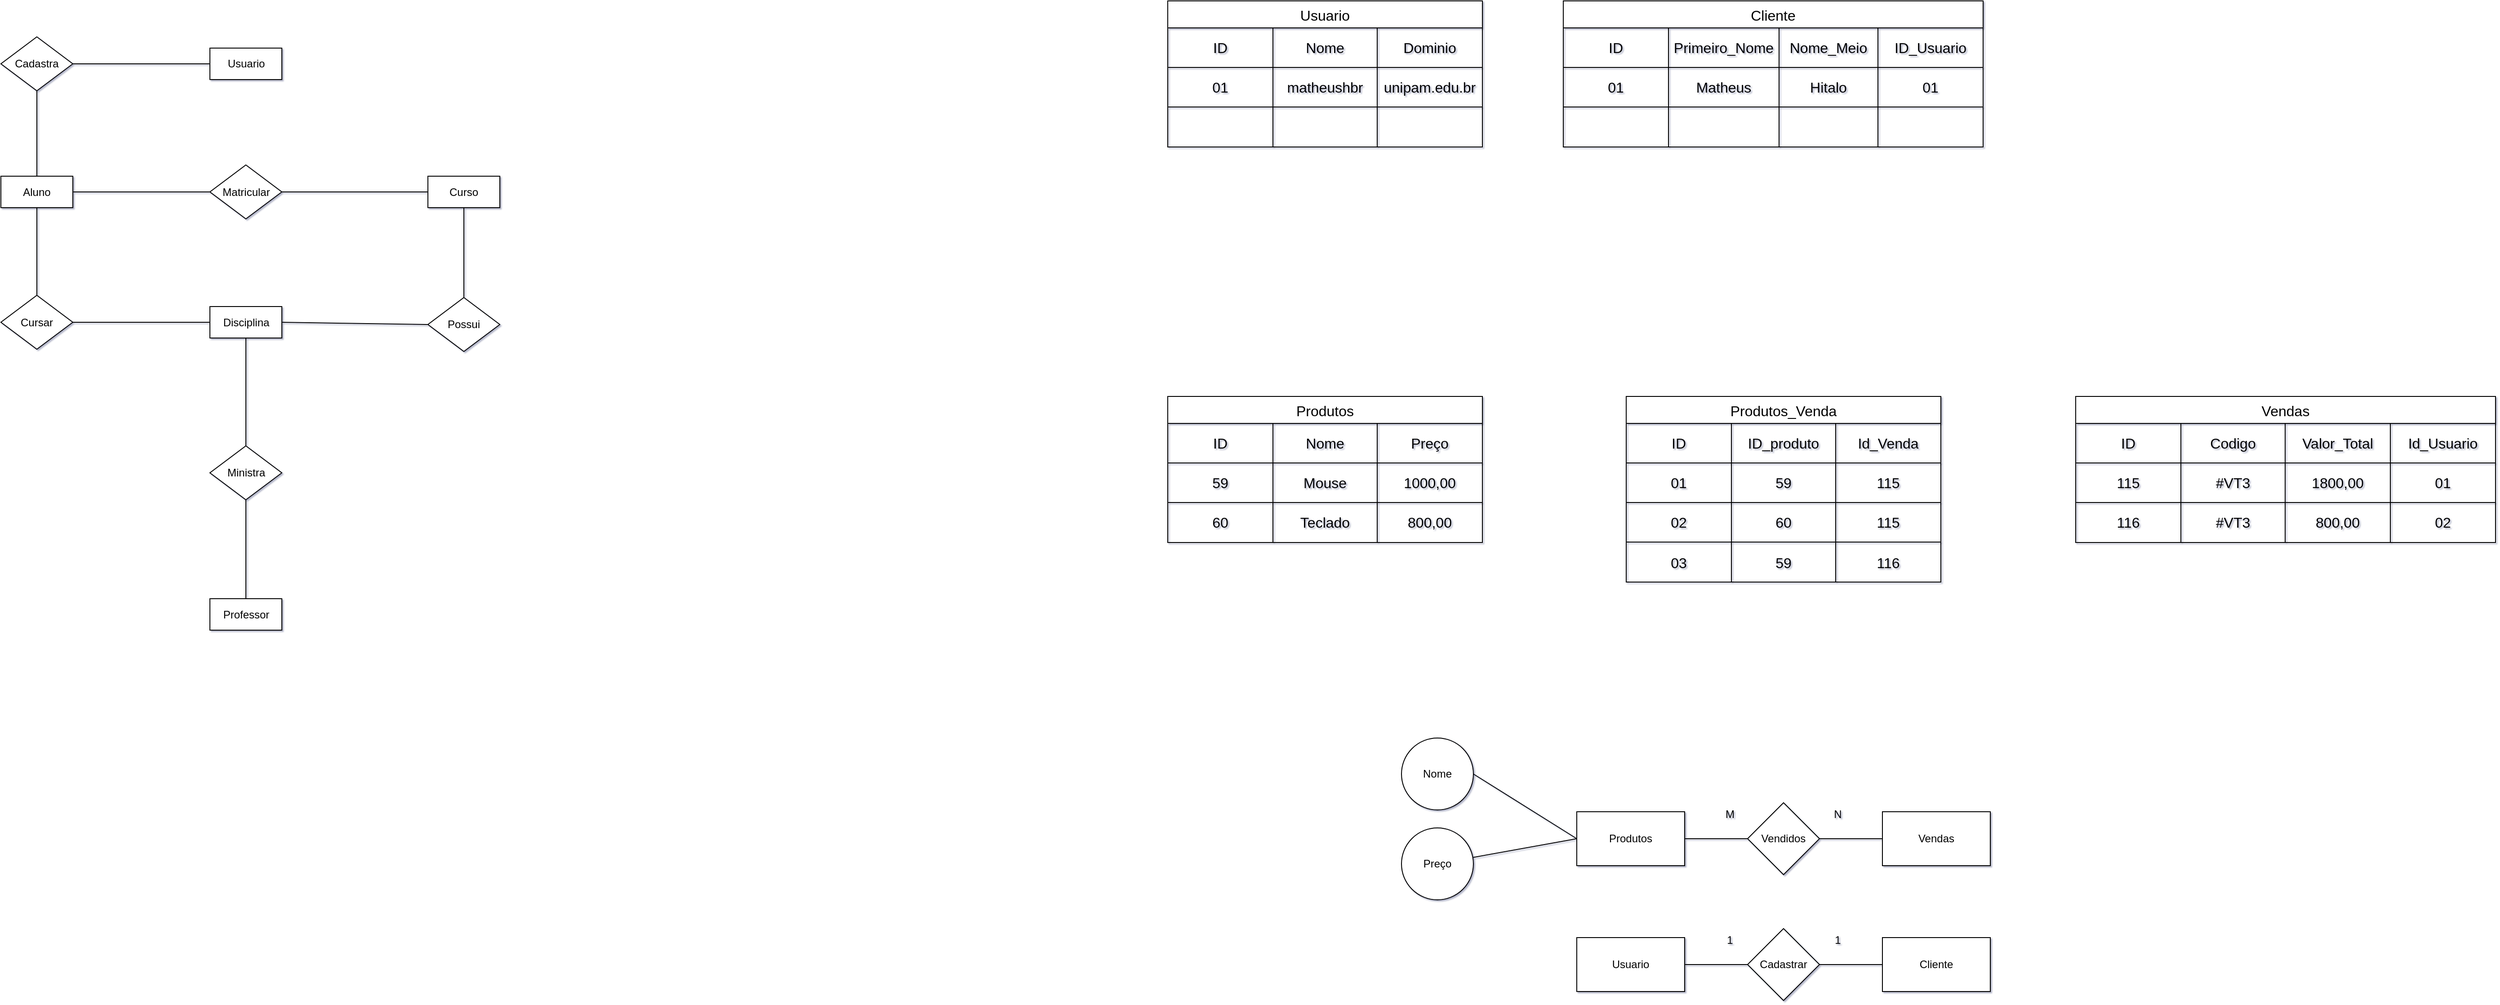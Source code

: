 <mxfile>
    <diagram id="MPY_lD23Bse4cmmgmdZv" name="Página-1">
        <mxGraphModel dx="932" dy="390" grid="1" gridSize="10" guides="1" tooltips="1" connect="1" arrows="1" fold="1" page="1" pageScale="1" pageWidth="2040" pageHeight="2040" math="0" shadow="1">
            <root>
                <mxCell id="0"/>
                <mxCell id="1" parent="0"/>
                <mxCell id="2" value="Matricular" style="rhombus;whiteSpace=wrap;html=1;" vertex="1" parent="1">
                    <mxGeometry x="974.5" y="662.5" width="80" height="60" as="geometry"/>
                </mxCell>
                <mxCell id="3" value="Aluno" style="whiteSpace=wrap;html=1;" vertex="1" parent="1">
                    <mxGeometry x="742" y="675" width="80" height="35" as="geometry"/>
                </mxCell>
                <mxCell id="4" value="Disciplina" style="whiteSpace=wrap;html=1;" vertex="1" parent="1">
                    <mxGeometry x="974.5" y="820" width="80" height="35" as="geometry"/>
                </mxCell>
                <mxCell id="5" value="Possui" style="rhombus;whiteSpace=wrap;html=1;" vertex="1" parent="1">
                    <mxGeometry x="1217" y="810" width="80" height="60" as="geometry"/>
                </mxCell>
                <mxCell id="6" value="Curso" style="whiteSpace=wrap;html=1;" vertex="1" parent="1">
                    <mxGeometry x="1217" y="675" width="80" height="35" as="geometry"/>
                </mxCell>
                <mxCell id="7" value="" style="endArrow=none;html=1;entryX=0.5;entryY=1;entryDx=0;entryDy=0;exitX=0.5;exitY=0;exitDx=0;exitDy=0;" edge="1" parent="1" source="5" target="6">
                    <mxGeometry width="50" height="50" relative="1" as="geometry">
                        <mxPoint x="992" y="795" as="sourcePoint"/>
                        <mxPoint x="1042" y="745" as="targetPoint"/>
                    </mxGeometry>
                </mxCell>
                <mxCell id="8" value="" style="endArrow=none;html=1;entryX=0;entryY=0.5;entryDx=0;entryDy=0;exitX=1;exitY=0.5;exitDx=0;exitDy=0;" edge="1" parent="1" source="4" target="5">
                    <mxGeometry width="50" height="50" relative="1" as="geometry">
                        <mxPoint x="992" y="795" as="sourcePoint"/>
                        <mxPoint x="1042" y="745" as="targetPoint"/>
                    </mxGeometry>
                </mxCell>
                <mxCell id="9" value="" style="endArrow=none;html=1;exitX=1;exitY=0.5;exitDx=0;exitDy=0;entryX=0;entryY=0.5;entryDx=0;entryDy=0;" edge="1" parent="1" source="16" target="4">
                    <mxGeometry width="50" height="50" relative="1" as="geometry">
                        <mxPoint x="992" y="795" as="sourcePoint"/>
                        <mxPoint x="1042" y="745" as="targetPoint"/>
                    </mxGeometry>
                </mxCell>
                <mxCell id="10" value="" style="endArrow=none;html=1;entryX=0.5;entryY=1;entryDx=0;entryDy=0;exitX=0.5;exitY=0;exitDx=0;exitDy=0;" edge="1" parent="1" source="16" target="3">
                    <mxGeometry width="50" height="50" relative="1" as="geometry">
                        <mxPoint x="992" y="795" as="sourcePoint"/>
                        <mxPoint x="1042" y="745" as="targetPoint"/>
                    </mxGeometry>
                </mxCell>
                <mxCell id="11" value="Cadastra" style="rhombus;whiteSpace=wrap;html=1;" vertex="1" parent="1">
                    <mxGeometry x="742" y="520" width="80" height="60" as="geometry"/>
                </mxCell>
                <mxCell id="12" value="Usuario" style="whiteSpace=wrap;html=1;" vertex="1" parent="1">
                    <mxGeometry x="974.5" y="532.5" width="80" height="35" as="geometry"/>
                </mxCell>
                <mxCell id="13" value="" style="endArrow=none;html=1;entryX=0.5;entryY=1;entryDx=0;entryDy=0;exitX=0.5;exitY=0;exitDx=0;exitDy=0;" edge="1" parent="1" source="3" target="11">
                    <mxGeometry width="50" height="50" relative="1" as="geometry">
                        <mxPoint x="992" y="695" as="sourcePoint"/>
                        <mxPoint x="1042" y="645" as="targetPoint"/>
                    </mxGeometry>
                </mxCell>
                <mxCell id="14" value="" style="endArrow=none;html=1;entryX=1;entryY=0.5;entryDx=0;entryDy=0;exitX=0;exitY=0.5;exitDx=0;exitDy=0;" edge="1" parent="1" source="12" target="11">
                    <mxGeometry width="50" height="50" relative="1" as="geometry">
                        <mxPoint x="992" y="695" as="sourcePoint"/>
                        <mxPoint x="1042" y="645" as="targetPoint"/>
                    </mxGeometry>
                </mxCell>
                <mxCell id="16" value="Cursar" style="rhombus;whiteSpace=wrap;html=1;" vertex="1" parent="1">
                    <mxGeometry x="742" y="807.5" width="80" height="60" as="geometry"/>
                </mxCell>
                <mxCell id="17" value="" style="endArrow=none;html=1;entryX=1;entryY=0.5;entryDx=0;entryDy=0;exitX=0;exitY=0.5;exitDx=0;exitDy=0;" edge="1" parent="1" source="2" target="3">
                    <mxGeometry width="50" height="50" relative="1" as="geometry">
                        <mxPoint x="962" y="665" as="sourcePoint"/>
                        <mxPoint x="1042" y="645" as="targetPoint"/>
                    </mxGeometry>
                </mxCell>
                <mxCell id="18" value="" style="endArrow=none;html=1;entryX=0;entryY=0.5;entryDx=0;entryDy=0;exitX=1;exitY=0.5;exitDx=0;exitDy=0;" edge="1" parent="1" source="2" target="6">
                    <mxGeometry width="50" height="50" relative="1" as="geometry">
                        <mxPoint x="1062" y="695" as="sourcePoint"/>
                        <mxPoint x="1042" y="645" as="targetPoint"/>
                    </mxGeometry>
                </mxCell>
                <mxCell id="19" value="Ministra" style="rhombus;whiteSpace=wrap;html=1;" vertex="1" parent="1">
                    <mxGeometry x="974.5" y="975" width="80" height="60" as="geometry"/>
                </mxCell>
                <mxCell id="20" value="" style="endArrow=none;html=1;entryX=0.5;entryY=1;entryDx=0;entryDy=0;exitX=0.5;exitY=0;exitDx=0;exitDy=0;" edge="1" parent="1" source="19" target="4">
                    <mxGeometry width="50" height="50" relative="1" as="geometry">
                        <mxPoint x="992" y="995" as="sourcePoint"/>
                        <mxPoint x="1042" y="945" as="targetPoint"/>
                    </mxGeometry>
                </mxCell>
                <mxCell id="21" value="Professor" style="whiteSpace=wrap;html=1;" vertex="1" parent="1">
                    <mxGeometry x="974.5" y="1145" width="80" height="35" as="geometry"/>
                </mxCell>
                <mxCell id="22" value="" style="endArrow=none;html=1;entryX=0.5;entryY=0;entryDx=0;entryDy=0;exitX=0.5;exitY=1;exitDx=0;exitDy=0;" edge="1" parent="1" source="19" target="21">
                    <mxGeometry width="50" height="50" relative="1" as="geometry">
                        <mxPoint x="992" y="995" as="sourcePoint"/>
                        <mxPoint x="1042" y="945" as="targetPoint"/>
                    </mxGeometry>
                </mxCell>
                <mxCell id="27" value="Usuario" style="shape=table;startSize=30;container=1;collapsible=0;childLayout=tableLayout;strokeColor=default;fontSize=16;" vertex="1" parent="1">
                    <mxGeometry x="2040" y="480" width="350" height="162.5" as="geometry"/>
                </mxCell>
                <mxCell id="28" value="" style="shape=tableRow;horizontal=0;startSize=0;swimlaneHead=0;swimlaneBody=0;strokeColor=inherit;top=0;left=0;bottom=0;right=0;collapsible=0;dropTarget=0;fillColor=none;points=[[0,0.5],[1,0.5]];portConstraint=eastwest;fontSize=16;" vertex="1" parent="27">
                    <mxGeometry y="30" width="350" height="44" as="geometry"/>
                </mxCell>
                <mxCell id="29" value="ID" style="shape=partialRectangle;html=1;whiteSpace=wrap;connectable=0;strokeColor=inherit;overflow=hidden;fillColor=none;top=0;left=0;bottom=0;right=0;pointerEvents=1;fontSize=16;" vertex="1" parent="28">
                    <mxGeometry width="117" height="44" as="geometry">
                        <mxRectangle width="117" height="44" as="alternateBounds"/>
                    </mxGeometry>
                </mxCell>
                <mxCell id="30" value="Nome" style="shape=partialRectangle;html=1;whiteSpace=wrap;connectable=0;strokeColor=inherit;overflow=hidden;fillColor=none;top=0;left=0;bottom=0;right=0;pointerEvents=1;fontSize=16;" vertex="1" parent="28">
                    <mxGeometry x="117" width="116" height="44" as="geometry">
                        <mxRectangle width="116" height="44" as="alternateBounds"/>
                    </mxGeometry>
                </mxCell>
                <mxCell id="31" value="Dominio" style="shape=partialRectangle;html=1;whiteSpace=wrap;connectable=0;strokeColor=inherit;overflow=hidden;fillColor=none;top=0;left=0;bottom=0;right=0;pointerEvents=1;fontSize=16;" vertex="1" parent="28">
                    <mxGeometry x="233" width="117" height="44" as="geometry">
                        <mxRectangle width="117" height="44" as="alternateBounds"/>
                    </mxGeometry>
                </mxCell>
                <mxCell id="32" value="" style="shape=tableRow;horizontal=0;startSize=0;swimlaneHead=0;swimlaneBody=0;strokeColor=inherit;top=0;left=0;bottom=0;right=0;collapsible=0;dropTarget=0;fillColor=none;points=[[0,0.5],[1,0.5]];portConstraint=eastwest;fontSize=16;" vertex="1" parent="27">
                    <mxGeometry y="74" width="350" height="44" as="geometry"/>
                </mxCell>
                <mxCell id="33" value="01" style="shape=partialRectangle;html=1;whiteSpace=wrap;connectable=0;strokeColor=inherit;overflow=hidden;fillColor=none;top=0;left=0;bottom=0;right=0;pointerEvents=1;fontSize=16;" vertex="1" parent="32">
                    <mxGeometry width="117" height="44" as="geometry">
                        <mxRectangle width="117" height="44" as="alternateBounds"/>
                    </mxGeometry>
                </mxCell>
                <mxCell id="34" value="matheushbr" style="shape=partialRectangle;html=1;whiteSpace=wrap;connectable=0;strokeColor=inherit;overflow=hidden;fillColor=none;top=0;left=0;bottom=0;right=0;pointerEvents=1;fontSize=16;" vertex="1" parent="32">
                    <mxGeometry x="117" width="116" height="44" as="geometry">
                        <mxRectangle width="116" height="44" as="alternateBounds"/>
                    </mxGeometry>
                </mxCell>
                <mxCell id="35" value="unipam.edu.br" style="shape=partialRectangle;html=1;whiteSpace=wrap;connectable=0;strokeColor=inherit;overflow=hidden;fillColor=none;top=0;left=0;bottom=0;right=0;pointerEvents=1;fontSize=16;" vertex="1" parent="32">
                    <mxGeometry x="233" width="117" height="44" as="geometry">
                        <mxRectangle width="117" height="44" as="alternateBounds"/>
                    </mxGeometry>
                </mxCell>
                <mxCell id="36" value="" style="shape=tableRow;horizontal=0;startSize=0;swimlaneHead=0;swimlaneBody=0;strokeColor=inherit;top=0;left=0;bottom=0;right=0;collapsible=0;dropTarget=0;fillColor=none;points=[[0,0.5],[1,0.5]];portConstraint=eastwest;fontSize=16;" vertex="1" parent="27">
                    <mxGeometry y="118" width="350" height="44" as="geometry"/>
                </mxCell>
                <mxCell id="37" value="" style="shape=partialRectangle;html=1;whiteSpace=wrap;connectable=0;strokeColor=inherit;overflow=hidden;fillColor=none;top=0;left=0;bottom=0;right=0;pointerEvents=1;fontSize=16;" vertex="1" parent="36">
                    <mxGeometry width="117" height="44" as="geometry">
                        <mxRectangle width="117" height="44" as="alternateBounds"/>
                    </mxGeometry>
                </mxCell>
                <mxCell id="38" value="" style="shape=partialRectangle;html=1;whiteSpace=wrap;connectable=0;strokeColor=inherit;overflow=hidden;fillColor=none;top=0;left=0;bottom=0;right=0;pointerEvents=1;fontSize=16;" vertex="1" parent="36">
                    <mxGeometry x="117" width="116" height="44" as="geometry">
                        <mxRectangle width="116" height="44" as="alternateBounds"/>
                    </mxGeometry>
                </mxCell>
                <mxCell id="39" value="" style="shape=partialRectangle;html=1;whiteSpace=wrap;connectable=0;strokeColor=inherit;overflow=hidden;fillColor=none;top=0;left=0;bottom=0;right=0;pointerEvents=1;fontSize=16;" vertex="1" parent="36">
                    <mxGeometry x="233" width="117" height="44" as="geometry">
                        <mxRectangle width="117" height="44" as="alternateBounds"/>
                    </mxGeometry>
                </mxCell>
                <mxCell id="40" value="Cliente" style="shape=table;startSize=30;container=1;collapsible=0;childLayout=tableLayout;strokeColor=default;fontSize=16;" vertex="1" parent="1">
                    <mxGeometry x="2480" y="480" width="467" height="162.5" as="geometry"/>
                </mxCell>
                <mxCell id="41" value="" style="shape=tableRow;horizontal=0;startSize=0;swimlaneHead=0;swimlaneBody=0;strokeColor=inherit;top=0;left=0;bottom=0;right=0;collapsible=0;dropTarget=0;fillColor=none;points=[[0,0.5],[1,0.5]];portConstraint=eastwest;fontSize=16;" vertex="1" parent="40">
                    <mxGeometry y="30" width="467" height="44" as="geometry"/>
                </mxCell>
                <mxCell id="42" value="ID" style="shape=partialRectangle;html=1;whiteSpace=wrap;connectable=0;strokeColor=inherit;overflow=hidden;fillColor=none;top=0;left=0;bottom=0;right=0;pointerEvents=1;fontSize=16;" vertex="1" parent="41">
                    <mxGeometry width="117" height="44" as="geometry">
                        <mxRectangle width="117" height="44" as="alternateBounds"/>
                    </mxGeometry>
                </mxCell>
                <mxCell id="43" value="Primeiro_Nome" style="shape=partialRectangle;html=1;whiteSpace=wrap;connectable=0;strokeColor=inherit;overflow=hidden;fillColor=none;top=0;left=0;bottom=0;right=0;pointerEvents=1;fontSize=16;" vertex="1" parent="41">
                    <mxGeometry x="117" width="123" height="44" as="geometry">
                        <mxRectangle width="123" height="44" as="alternateBounds"/>
                    </mxGeometry>
                </mxCell>
                <mxCell id="44" value="Nome_Meio" style="shape=partialRectangle;html=1;whiteSpace=wrap;connectable=0;strokeColor=inherit;overflow=hidden;fillColor=none;top=0;left=0;bottom=0;right=0;pointerEvents=1;fontSize=16;" vertex="1" parent="41">
                    <mxGeometry x="240" width="110" height="44" as="geometry">
                        <mxRectangle width="110" height="44" as="alternateBounds"/>
                    </mxGeometry>
                </mxCell>
                <mxCell id="53" value="ID_Usuario" style="shape=partialRectangle;html=1;whiteSpace=wrap;connectable=0;strokeColor=inherit;overflow=hidden;fillColor=none;top=0;left=0;bottom=0;right=0;pointerEvents=1;fontSize=16;" vertex="1" parent="41">
                    <mxGeometry x="350" width="117" height="44" as="geometry">
                        <mxRectangle width="117" height="44" as="alternateBounds"/>
                    </mxGeometry>
                </mxCell>
                <mxCell id="45" value="" style="shape=tableRow;horizontal=0;startSize=0;swimlaneHead=0;swimlaneBody=0;strokeColor=inherit;top=0;left=0;bottom=0;right=0;collapsible=0;dropTarget=0;fillColor=none;points=[[0,0.5],[1,0.5]];portConstraint=eastwest;fontSize=16;" vertex="1" parent="40">
                    <mxGeometry y="74" width="467" height="44" as="geometry"/>
                </mxCell>
                <mxCell id="46" value="01" style="shape=partialRectangle;html=1;whiteSpace=wrap;connectable=0;strokeColor=inherit;overflow=hidden;fillColor=none;top=0;left=0;bottom=0;right=0;pointerEvents=1;fontSize=16;" vertex="1" parent="45">
                    <mxGeometry width="117" height="44" as="geometry">
                        <mxRectangle width="117" height="44" as="alternateBounds"/>
                    </mxGeometry>
                </mxCell>
                <mxCell id="47" value="Matheus" style="shape=partialRectangle;html=1;whiteSpace=wrap;connectable=0;strokeColor=inherit;overflow=hidden;fillColor=none;top=0;left=0;bottom=0;right=0;pointerEvents=1;fontSize=16;" vertex="1" parent="45">
                    <mxGeometry x="117" width="123" height="44" as="geometry">
                        <mxRectangle width="123" height="44" as="alternateBounds"/>
                    </mxGeometry>
                </mxCell>
                <mxCell id="48" value="Hitalo" style="shape=partialRectangle;html=1;whiteSpace=wrap;connectable=0;strokeColor=inherit;overflow=hidden;fillColor=none;top=0;left=0;bottom=0;right=0;pointerEvents=1;fontSize=16;" vertex="1" parent="45">
                    <mxGeometry x="240" width="110" height="44" as="geometry">
                        <mxRectangle width="110" height="44" as="alternateBounds"/>
                    </mxGeometry>
                </mxCell>
                <mxCell id="54" value="01" style="shape=partialRectangle;html=1;whiteSpace=wrap;connectable=0;strokeColor=inherit;overflow=hidden;fillColor=none;top=0;left=0;bottom=0;right=0;pointerEvents=1;fontSize=16;" vertex="1" parent="45">
                    <mxGeometry x="350" width="117" height="44" as="geometry">
                        <mxRectangle width="117" height="44" as="alternateBounds"/>
                    </mxGeometry>
                </mxCell>
                <mxCell id="49" value="" style="shape=tableRow;horizontal=0;startSize=0;swimlaneHead=0;swimlaneBody=0;strokeColor=inherit;top=0;left=0;bottom=0;right=0;collapsible=0;dropTarget=0;fillColor=none;points=[[0,0.5],[1,0.5]];portConstraint=eastwest;fontSize=16;" vertex="1" parent="40">
                    <mxGeometry y="118" width="467" height="44" as="geometry"/>
                </mxCell>
                <mxCell id="50" value="" style="shape=partialRectangle;html=1;whiteSpace=wrap;connectable=0;strokeColor=inherit;overflow=hidden;fillColor=none;top=0;left=0;bottom=0;right=0;pointerEvents=1;fontSize=16;" vertex="1" parent="49">
                    <mxGeometry width="117" height="44" as="geometry">
                        <mxRectangle width="117" height="44" as="alternateBounds"/>
                    </mxGeometry>
                </mxCell>
                <mxCell id="51" value="" style="shape=partialRectangle;html=1;whiteSpace=wrap;connectable=0;strokeColor=inherit;overflow=hidden;fillColor=none;top=0;left=0;bottom=0;right=0;pointerEvents=1;fontSize=16;" vertex="1" parent="49">
                    <mxGeometry x="117" width="123" height="44" as="geometry">
                        <mxRectangle width="123" height="44" as="alternateBounds"/>
                    </mxGeometry>
                </mxCell>
                <mxCell id="52" value="" style="shape=partialRectangle;html=1;whiteSpace=wrap;connectable=0;strokeColor=inherit;overflow=hidden;fillColor=none;top=0;left=0;bottom=0;right=0;pointerEvents=1;fontSize=16;" vertex="1" parent="49">
                    <mxGeometry x="240" width="110" height="44" as="geometry">
                        <mxRectangle width="110" height="44" as="alternateBounds"/>
                    </mxGeometry>
                </mxCell>
                <mxCell id="55" style="shape=partialRectangle;html=1;whiteSpace=wrap;connectable=0;strokeColor=inherit;overflow=hidden;fillColor=none;top=0;left=0;bottom=0;right=0;pointerEvents=1;fontSize=16;" vertex="1" parent="49">
                    <mxGeometry x="350" width="117" height="44" as="geometry">
                        <mxRectangle width="117" height="44" as="alternateBounds"/>
                    </mxGeometry>
                </mxCell>
                <mxCell id="56" value="Produtos" style="shape=table;startSize=30;container=1;collapsible=0;childLayout=tableLayout;strokeColor=default;fontSize=16;" vertex="1" parent="1">
                    <mxGeometry x="2040" y="920" width="350" height="162.5" as="geometry"/>
                </mxCell>
                <mxCell id="57" value="" style="shape=tableRow;horizontal=0;startSize=0;swimlaneHead=0;swimlaneBody=0;strokeColor=inherit;top=0;left=0;bottom=0;right=0;collapsible=0;dropTarget=0;fillColor=none;points=[[0,0.5],[1,0.5]];portConstraint=eastwest;fontSize=16;" vertex="1" parent="56">
                    <mxGeometry y="30" width="350" height="44" as="geometry"/>
                </mxCell>
                <mxCell id="58" value="ID" style="shape=partialRectangle;html=1;whiteSpace=wrap;connectable=0;strokeColor=inherit;overflow=hidden;fillColor=none;top=0;left=0;bottom=0;right=0;pointerEvents=1;fontSize=16;" vertex="1" parent="57">
                    <mxGeometry width="117" height="44" as="geometry">
                        <mxRectangle width="117" height="44" as="alternateBounds"/>
                    </mxGeometry>
                </mxCell>
                <mxCell id="59" value="Nome" style="shape=partialRectangle;html=1;whiteSpace=wrap;connectable=0;strokeColor=inherit;overflow=hidden;fillColor=none;top=0;left=0;bottom=0;right=0;pointerEvents=1;fontSize=16;" vertex="1" parent="57">
                    <mxGeometry x="117" width="116" height="44" as="geometry">
                        <mxRectangle width="116" height="44" as="alternateBounds"/>
                    </mxGeometry>
                </mxCell>
                <mxCell id="60" value="Preço" style="shape=partialRectangle;html=1;whiteSpace=wrap;connectable=0;strokeColor=inherit;overflow=hidden;fillColor=none;top=0;left=0;bottom=0;right=0;pointerEvents=1;fontSize=16;" vertex="1" parent="57">
                    <mxGeometry x="233" width="117" height="44" as="geometry">
                        <mxRectangle width="117" height="44" as="alternateBounds"/>
                    </mxGeometry>
                </mxCell>
                <mxCell id="61" value="" style="shape=tableRow;horizontal=0;startSize=0;swimlaneHead=0;swimlaneBody=0;strokeColor=inherit;top=0;left=0;bottom=0;right=0;collapsible=0;dropTarget=0;fillColor=none;points=[[0,0.5],[1,0.5]];portConstraint=eastwest;fontSize=16;" vertex="1" parent="56">
                    <mxGeometry y="74" width="350" height="44" as="geometry"/>
                </mxCell>
                <mxCell id="62" value="59" style="shape=partialRectangle;html=1;whiteSpace=wrap;connectable=0;strokeColor=inherit;overflow=hidden;fillColor=none;top=0;left=0;bottom=0;right=0;pointerEvents=1;fontSize=16;" vertex="1" parent="61">
                    <mxGeometry width="117" height="44" as="geometry">
                        <mxRectangle width="117" height="44" as="alternateBounds"/>
                    </mxGeometry>
                </mxCell>
                <mxCell id="63" value="Mouse" style="shape=partialRectangle;html=1;whiteSpace=wrap;connectable=0;strokeColor=inherit;overflow=hidden;fillColor=none;top=0;left=0;bottom=0;right=0;pointerEvents=1;fontSize=16;" vertex="1" parent="61">
                    <mxGeometry x="117" width="116" height="44" as="geometry">
                        <mxRectangle width="116" height="44" as="alternateBounds"/>
                    </mxGeometry>
                </mxCell>
                <mxCell id="64" value="1000,00" style="shape=partialRectangle;html=1;whiteSpace=wrap;connectable=0;strokeColor=inherit;overflow=hidden;fillColor=none;top=0;left=0;bottom=0;right=0;pointerEvents=1;fontSize=16;" vertex="1" parent="61">
                    <mxGeometry x="233" width="117" height="44" as="geometry">
                        <mxRectangle width="117" height="44" as="alternateBounds"/>
                    </mxGeometry>
                </mxCell>
                <mxCell id="65" value="" style="shape=tableRow;horizontal=0;startSize=0;swimlaneHead=0;swimlaneBody=0;strokeColor=inherit;top=0;left=0;bottom=0;right=0;collapsible=0;dropTarget=0;fillColor=none;points=[[0,0.5],[1,0.5]];portConstraint=eastwest;fontSize=16;" vertex="1" parent="56">
                    <mxGeometry y="118" width="350" height="44" as="geometry"/>
                </mxCell>
                <mxCell id="66" value="60" style="shape=partialRectangle;html=1;whiteSpace=wrap;connectable=0;strokeColor=inherit;overflow=hidden;fillColor=none;top=0;left=0;bottom=0;right=0;pointerEvents=1;fontSize=16;" vertex="1" parent="65">
                    <mxGeometry width="117" height="44" as="geometry">
                        <mxRectangle width="117" height="44" as="alternateBounds"/>
                    </mxGeometry>
                </mxCell>
                <mxCell id="67" value="Teclado" style="shape=partialRectangle;html=1;whiteSpace=wrap;connectable=0;strokeColor=inherit;overflow=hidden;fillColor=none;top=0;left=0;bottom=0;right=0;pointerEvents=1;fontSize=16;" vertex="1" parent="65">
                    <mxGeometry x="117" width="116" height="44" as="geometry">
                        <mxRectangle width="116" height="44" as="alternateBounds"/>
                    </mxGeometry>
                </mxCell>
                <mxCell id="68" value="800,00" style="shape=partialRectangle;html=1;whiteSpace=wrap;connectable=0;strokeColor=inherit;overflow=hidden;fillColor=none;top=0;left=0;bottom=0;right=0;pointerEvents=1;fontSize=16;" vertex="1" parent="65">
                    <mxGeometry x="233" width="117" height="44" as="geometry">
                        <mxRectangle width="117" height="44" as="alternateBounds"/>
                    </mxGeometry>
                </mxCell>
                <mxCell id="69" value="Produtos_Venda" style="shape=table;startSize=30;container=1;collapsible=0;childLayout=tableLayout;strokeColor=default;fontSize=16;" vertex="1" parent="1">
                    <mxGeometry x="2550" y="920" width="350" height="206.5" as="geometry"/>
                </mxCell>
                <mxCell id="70" value="" style="shape=tableRow;horizontal=0;startSize=0;swimlaneHead=0;swimlaneBody=0;strokeColor=inherit;top=0;left=0;bottom=0;right=0;collapsible=0;dropTarget=0;fillColor=none;points=[[0,0.5],[1,0.5]];portConstraint=eastwest;fontSize=16;" vertex="1" parent="69">
                    <mxGeometry y="30" width="350" height="44" as="geometry"/>
                </mxCell>
                <mxCell id="71" value="ID" style="shape=partialRectangle;html=1;whiteSpace=wrap;connectable=0;strokeColor=inherit;overflow=hidden;fillColor=none;top=0;left=0;bottom=0;right=0;pointerEvents=1;fontSize=16;" vertex="1" parent="70">
                    <mxGeometry width="117" height="44" as="geometry">
                        <mxRectangle width="117" height="44" as="alternateBounds"/>
                    </mxGeometry>
                </mxCell>
                <mxCell id="72" value="ID_produto" style="shape=partialRectangle;html=1;whiteSpace=wrap;connectable=0;strokeColor=inherit;overflow=hidden;fillColor=none;top=0;left=0;bottom=0;right=0;pointerEvents=1;fontSize=16;" vertex="1" parent="70">
                    <mxGeometry x="117" width="116" height="44" as="geometry">
                        <mxRectangle width="116" height="44" as="alternateBounds"/>
                    </mxGeometry>
                </mxCell>
                <mxCell id="73" value="Id_Venda" style="shape=partialRectangle;html=1;whiteSpace=wrap;connectable=0;strokeColor=inherit;overflow=hidden;fillColor=none;top=0;left=0;bottom=0;right=0;pointerEvents=1;fontSize=16;" vertex="1" parent="70">
                    <mxGeometry x="233" width="117" height="44" as="geometry">
                        <mxRectangle width="117" height="44" as="alternateBounds"/>
                    </mxGeometry>
                </mxCell>
                <mxCell id="75" value="" style="shape=tableRow;horizontal=0;startSize=0;swimlaneHead=0;swimlaneBody=0;strokeColor=inherit;top=0;left=0;bottom=0;right=0;collapsible=0;dropTarget=0;fillColor=none;points=[[0,0.5],[1,0.5]];portConstraint=eastwest;fontSize=16;" vertex="1" parent="69">
                    <mxGeometry y="74" width="350" height="44" as="geometry"/>
                </mxCell>
                <mxCell id="76" value="01" style="shape=partialRectangle;html=1;whiteSpace=wrap;connectable=0;strokeColor=inherit;overflow=hidden;fillColor=none;top=0;left=0;bottom=0;right=0;pointerEvents=1;fontSize=16;" vertex="1" parent="75">
                    <mxGeometry width="117" height="44" as="geometry">
                        <mxRectangle width="117" height="44" as="alternateBounds"/>
                    </mxGeometry>
                </mxCell>
                <mxCell id="77" value="59" style="shape=partialRectangle;html=1;whiteSpace=wrap;connectable=0;strokeColor=inherit;overflow=hidden;fillColor=none;top=0;left=0;bottom=0;right=0;pointerEvents=1;fontSize=16;" vertex="1" parent="75">
                    <mxGeometry x="117" width="116" height="44" as="geometry">
                        <mxRectangle width="116" height="44" as="alternateBounds"/>
                    </mxGeometry>
                </mxCell>
                <mxCell id="78" value="115" style="shape=partialRectangle;html=1;whiteSpace=wrap;connectable=0;strokeColor=inherit;overflow=hidden;fillColor=none;top=0;left=0;bottom=0;right=0;pointerEvents=1;fontSize=16;" vertex="1" parent="75">
                    <mxGeometry x="233" width="117" height="44" as="geometry">
                        <mxRectangle width="117" height="44" as="alternateBounds"/>
                    </mxGeometry>
                </mxCell>
                <mxCell id="80" value="" style="shape=tableRow;horizontal=0;startSize=0;swimlaneHead=0;swimlaneBody=0;strokeColor=inherit;top=0;left=0;bottom=0;right=0;collapsible=0;dropTarget=0;fillColor=none;points=[[0,0.5],[1,0.5]];portConstraint=eastwest;fontSize=16;" vertex="1" parent="69">
                    <mxGeometry y="118" width="350" height="44" as="geometry"/>
                </mxCell>
                <mxCell id="81" value="02" style="shape=partialRectangle;html=1;whiteSpace=wrap;connectable=0;strokeColor=inherit;overflow=hidden;fillColor=none;top=0;left=0;bottom=0;right=0;pointerEvents=1;fontSize=16;" vertex="1" parent="80">
                    <mxGeometry width="117" height="44" as="geometry">
                        <mxRectangle width="117" height="44" as="alternateBounds"/>
                    </mxGeometry>
                </mxCell>
                <mxCell id="82" value="60" style="shape=partialRectangle;html=1;whiteSpace=wrap;connectable=0;strokeColor=inherit;overflow=hidden;fillColor=none;top=0;left=0;bottom=0;right=0;pointerEvents=1;fontSize=16;" vertex="1" parent="80">
                    <mxGeometry x="117" width="116" height="44" as="geometry">
                        <mxRectangle width="116" height="44" as="alternateBounds"/>
                    </mxGeometry>
                </mxCell>
                <mxCell id="83" value="115" style="shape=partialRectangle;html=1;whiteSpace=wrap;connectable=0;strokeColor=inherit;overflow=hidden;fillColor=none;top=0;left=0;bottom=0;right=0;pointerEvents=1;fontSize=16;" vertex="1" parent="80">
                    <mxGeometry x="233" width="117" height="44" as="geometry">
                        <mxRectangle width="117" height="44" as="alternateBounds"/>
                    </mxGeometry>
                </mxCell>
                <mxCell id="111" style="shape=tableRow;horizontal=0;startSize=0;swimlaneHead=0;swimlaneBody=0;strokeColor=inherit;top=0;left=0;bottom=0;right=0;collapsible=0;dropTarget=0;fillColor=none;points=[[0,0.5],[1,0.5]];portConstraint=eastwest;fontSize=16;" vertex="1" parent="69">
                    <mxGeometry y="162" width="350" height="45" as="geometry"/>
                </mxCell>
                <mxCell id="112" value="03" style="shape=partialRectangle;html=1;whiteSpace=wrap;connectable=0;strokeColor=inherit;overflow=hidden;fillColor=none;top=0;left=0;bottom=0;right=0;pointerEvents=1;fontSize=16;" vertex="1" parent="111">
                    <mxGeometry width="117" height="45" as="geometry">
                        <mxRectangle width="117" height="45" as="alternateBounds"/>
                    </mxGeometry>
                </mxCell>
                <mxCell id="113" value="59" style="shape=partialRectangle;html=1;whiteSpace=wrap;connectable=0;strokeColor=inherit;overflow=hidden;fillColor=none;top=0;left=0;bottom=0;right=0;pointerEvents=1;fontSize=16;" vertex="1" parent="111">
                    <mxGeometry x="117" width="116" height="45" as="geometry">
                        <mxRectangle width="116" height="45" as="alternateBounds"/>
                    </mxGeometry>
                </mxCell>
                <mxCell id="114" value="116" style="shape=partialRectangle;html=1;whiteSpace=wrap;connectable=0;strokeColor=inherit;overflow=hidden;fillColor=none;top=0;left=0;bottom=0;right=0;pointerEvents=1;fontSize=16;" vertex="1" parent="111">
                    <mxGeometry x="233" width="117" height="45" as="geometry">
                        <mxRectangle width="117" height="45" as="alternateBounds"/>
                    </mxGeometry>
                </mxCell>
                <mxCell id="85" value="Vendas" style="shape=table;startSize=30;container=1;collapsible=0;childLayout=tableLayout;strokeColor=default;fontSize=16;" vertex="1" parent="1">
                    <mxGeometry x="3050" y="920" width="467" height="162.5" as="geometry"/>
                </mxCell>
                <mxCell id="86" value="" style="shape=tableRow;horizontal=0;startSize=0;swimlaneHead=0;swimlaneBody=0;strokeColor=inherit;top=0;left=0;bottom=0;right=0;collapsible=0;dropTarget=0;fillColor=none;points=[[0,0.5],[1,0.5]];portConstraint=eastwest;fontSize=16;" vertex="1" parent="85">
                    <mxGeometry y="30" width="467" height="44" as="geometry"/>
                </mxCell>
                <mxCell id="87" value="ID" style="shape=partialRectangle;html=1;whiteSpace=wrap;connectable=0;strokeColor=inherit;overflow=hidden;fillColor=none;top=0;left=0;bottom=0;right=0;pointerEvents=1;fontSize=16;" vertex="1" parent="86">
                    <mxGeometry width="117" height="44" as="geometry">
                        <mxRectangle width="117" height="44" as="alternateBounds"/>
                    </mxGeometry>
                </mxCell>
                <mxCell id="88" value="Codigo" style="shape=partialRectangle;html=1;whiteSpace=wrap;connectable=0;strokeColor=inherit;overflow=hidden;fillColor=none;top=0;left=0;bottom=0;right=0;pointerEvents=1;fontSize=16;" vertex="1" parent="86">
                    <mxGeometry x="117" width="116" height="44" as="geometry">
                        <mxRectangle width="116" height="44" as="alternateBounds"/>
                    </mxGeometry>
                </mxCell>
                <mxCell id="89" value="Valor_Total" style="shape=partialRectangle;html=1;whiteSpace=wrap;connectable=0;strokeColor=inherit;overflow=hidden;fillColor=none;top=0;left=0;bottom=0;right=0;pointerEvents=1;fontSize=16;" vertex="1" parent="86">
                    <mxGeometry x="233" width="117" height="44" as="geometry">
                        <mxRectangle width="117" height="44" as="alternateBounds"/>
                    </mxGeometry>
                </mxCell>
                <mxCell id="101" value="Id_Usuario" style="shape=partialRectangle;html=1;whiteSpace=wrap;connectable=0;strokeColor=inherit;overflow=hidden;fillColor=none;top=0;left=0;bottom=0;right=0;pointerEvents=1;fontSize=16;" vertex="1" parent="86">
                    <mxGeometry x="350" width="117" height="44" as="geometry">
                        <mxRectangle width="117" height="44" as="alternateBounds"/>
                    </mxGeometry>
                </mxCell>
                <mxCell id="91" value="" style="shape=tableRow;horizontal=0;startSize=0;swimlaneHead=0;swimlaneBody=0;strokeColor=inherit;top=0;left=0;bottom=0;right=0;collapsible=0;dropTarget=0;fillColor=none;points=[[0,0.5],[1,0.5]];portConstraint=eastwest;fontSize=16;" vertex="1" parent="85">
                    <mxGeometry y="74" width="467" height="44" as="geometry"/>
                </mxCell>
                <mxCell id="92" value="115" style="shape=partialRectangle;html=1;whiteSpace=wrap;connectable=0;strokeColor=inherit;overflow=hidden;fillColor=none;top=0;left=0;bottom=0;right=0;pointerEvents=1;fontSize=16;" vertex="1" parent="91">
                    <mxGeometry width="117" height="44" as="geometry">
                        <mxRectangle width="117" height="44" as="alternateBounds"/>
                    </mxGeometry>
                </mxCell>
                <mxCell id="93" value="#VT3" style="shape=partialRectangle;html=1;whiteSpace=wrap;connectable=0;strokeColor=inherit;overflow=hidden;fillColor=none;top=0;left=0;bottom=0;right=0;pointerEvents=1;fontSize=16;" vertex="1" parent="91">
                    <mxGeometry x="117" width="116" height="44" as="geometry">
                        <mxRectangle width="116" height="44" as="alternateBounds"/>
                    </mxGeometry>
                </mxCell>
                <mxCell id="94" value="1800,00" style="shape=partialRectangle;html=1;whiteSpace=wrap;connectable=0;strokeColor=inherit;overflow=hidden;fillColor=none;top=0;left=0;bottom=0;right=0;pointerEvents=1;fontSize=16;" vertex="1" parent="91">
                    <mxGeometry x="233" width="117" height="44" as="geometry">
                        <mxRectangle width="117" height="44" as="alternateBounds"/>
                    </mxGeometry>
                </mxCell>
                <mxCell id="102" value="01" style="shape=partialRectangle;html=1;whiteSpace=wrap;connectable=0;strokeColor=inherit;overflow=hidden;fillColor=none;top=0;left=0;bottom=0;right=0;pointerEvents=1;fontSize=16;" vertex="1" parent="91">
                    <mxGeometry x="350" width="117" height="44" as="geometry">
                        <mxRectangle width="117" height="44" as="alternateBounds"/>
                    </mxGeometry>
                </mxCell>
                <mxCell id="96" value="" style="shape=tableRow;horizontal=0;startSize=0;swimlaneHead=0;swimlaneBody=0;strokeColor=inherit;top=0;left=0;bottom=0;right=0;collapsible=0;dropTarget=0;fillColor=none;points=[[0,0.5],[1,0.5]];portConstraint=eastwest;fontSize=16;" vertex="1" parent="85">
                    <mxGeometry y="118" width="467" height="44" as="geometry"/>
                </mxCell>
                <mxCell id="97" value="116" style="shape=partialRectangle;html=1;whiteSpace=wrap;connectable=0;strokeColor=inherit;overflow=hidden;fillColor=none;top=0;left=0;bottom=0;right=0;pointerEvents=1;fontSize=16;" vertex="1" parent="96">
                    <mxGeometry width="117" height="44" as="geometry">
                        <mxRectangle width="117" height="44" as="alternateBounds"/>
                    </mxGeometry>
                </mxCell>
                <mxCell id="98" value="#VT3" style="shape=partialRectangle;html=1;whiteSpace=wrap;connectable=0;strokeColor=inherit;overflow=hidden;fillColor=none;top=0;left=0;bottom=0;right=0;pointerEvents=1;fontSize=16;" vertex="1" parent="96">
                    <mxGeometry x="117" width="116" height="44" as="geometry">
                        <mxRectangle width="116" height="44" as="alternateBounds"/>
                    </mxGeometry>
                </mxCell>
                <mxCell id="99" value="800,00" style="shape=partialRectangle;html=1;whiteSpace=wrap;connectable=0;strokeColor=inherit;overflow=hidden;fillColor=none;top=0;left=0;bottom=0;right=0;pointerEvents=1;fontSize=16;" vertex="1" parent="96">
                    <mxGeometry x="233" width="117" height="44" as="geometry">
                        <mxRectangle width="117" height="44" as="alternateBounds"/>
                    </mxGeometry>
                </mxCell>
                <mxCell id="103" value="02" style="shape=partialRectangle;html=1;whiteSpace=wrap;connectable=0;strokeColor=inherit;overflow=hidden;fillColor=none;top=0;left=0;bottom=0;right=0;pointerEvents=1;fontSize=16;" vertex="1" parent="96">
                    <mxGeometry x="350" width="117" height="44" as="geometry">
                        <mxRectangle width="117" height="44" as="alternateBounds"/>
                    </mxGeometry>
                </mxCell>
                <mxCell id="104" value="Vendidos" style="rhombus;whiteSpace=wrap;html=1;" vertex="1" parent="1">
                    <mxGeometry x="2685" y="1372" width="80" height="80" as="geometry"/>
                </mxCell>
                <mxCell id="105" value="Vendas" style="whiteSpace=wrap;html=1;" vertex="1" parent="1">
                    <mxGeometry x="2835" y="1382" width="120" height="60" as="geometry"/>
                </mxCell>
                <mxCell id="106" value="Produtos" style="whiteSpace=wrap;html=1;" vertex="1" parent="1">
                    <mxGeometry x="2495" y="1382" width="120" height="60" as="geometry"/>
                </mxCell>
                <mxCell id="107" value="" style="endArrow=none;html=1;entryX=0;entryY=0.5;entryDx=0;entryDy=0;exitX=1;exitY=0.5;exitDx=0;exitDy=0;" edge="1" parent="1" source="104" target="105">
                    <mxGeometry width="50" height="50" relative="1" as="geometry">
                        <mxPoint x="2705" y="1472" as="sourcePoint"/>
                        <mxPoint x="2755" y="1422" as="targetPoint"/>
                    </mxGeometry>
                </mxCell>
                <mxCell id="108" value="" style="endArrow=none;html=1;entryX=1;entryY=0.5;entryDx=0;entryDy=0;exitX=0;exitY=0.5;exitDx=0;exitDy=0;" edge="1" parent="1" source="104" target="106">
                    <mxGeometry width="50" height="50" relative="1" as="geometry">
                        <mxPoint x="2705" y="1472" as="sourcePoint"/>
                        <mxPoint x="2755" y="1422" as="targetPoint"/>
                    </mxGeometry>
                </mxCell>
                <mxCell id="109" value="M" style="text;html=1;align=center;verticalAlign=middle;resizable=0;points=[];autosize=1;strokeColor=none;fillColor=none;" vertex="1" parent="1">
                    <mxGeometry x="2650" y="1370" width="30" height="30" as="geometry"/>
                </mxCell>
                <mxCell id="110" value="N" style="text;html=1;align=center;verticalAlign=middle;resizable=0;points=[];autosize=1;strokeColor=none;fillColor=none;" vertex="1" parent="1">
                    <mxGeometry x="2770" y="1370" width="30" height="30" as="geometry"/>
                </mxCell>
                <mxCell id="115" value="Cadastrar" style="rhombus;whiteSpace=wrap;html=1;" vertex="1" parent="1">
                    <mxGeometry x="2685" y="1512" width="80" height="80" as="geometry"/>
                </mxCell>
                <mxCell id="116" value="Cliente" style="whiteSpace=wrap;html=1;" vertex="1" parent="1">
                    <mxGeometry x="2835" y="1522" width="120" height="60" as="geometry"/>
                </mxCell>
                <mxCell id="117" value="Usuario" style="whiteSpace=wrap;html=1;" vertex="1" parent="1">
                    <mxGeometry x="2495" y="1522" width="120" height="60" as="geometry"/>
                </mxCell>
                <mxCell id="118" value="" style="endArrow=none;html=1;entryX=0;entryY=0.5;entryDx=0;entryDy=0;exitX=1;exitY=0.5;exitDx=0;exitDy=0;" edge="1" parent="1" source="115" target="116">
                    <mxGeometry width="50" height="50" relative="1" as="geometry">
                        <mxPoint x="2705" y="1612" as="sourcePoint"/>
                        <mxPoint x="2755" y="1562" as="targetPoint"/>
                    </mxGeometry>
                </mxCell>
                <mxCell id="119" value="" style="endArrow=none;html=1;entryX=1;entryY=0.5;entryDx=0;entryDy=0;exitX=0;exitY=0.5;exitDx=0;exitDy=0;" edge="1" parent="1" source="115" target="117">
                    <mxGeometry width="50" height="50" relative="1" as="geometry">
                        <mxPoint x="2705" y="1612" as="sourcePoint"/>
                        <mxPoint x="2755" y="1562" as="targetPoint"/>
                    </mxGeometry>
                </mxCell>
                <mxCell id="120" value="1" style="text;html=1;align=center;verticalAlign=middle;resizable=0;points=[];autosize=1;strokeColor=none;fillColor=none;" vertex="1" parent="1">
                    <mxGeometry x="2650" y="1510" width="30" height="30" as="geometry"/>
                </mxCell>
                <mxCell id="121" value="1" style="text;html=1;align=center;verticalAlign=middle;resizable=0;points=[];autosize=1;strokeColor=none;fillColor=none;" vertex="1" parent="1">
                    <mxGeometry x="2770" y="1510" width="30" height="30" as="geometry"/>
                </mxCell>
                <mxCell id="122" value="Nome" style="ellipse;whiteSpace=wrap;html=1;" vertex="1" parent="1">
                    <mxGeometry x="2300" y="1300" width="80" height="80" as="geometry"/>
                </mxCell>
                <mxCell id="123" value="Preço" style="ellipse;whiteSpace=wrap;html=1;" vertex="1" parent="1">
                    <mxGeometry x="2300" y="1400" width="80" height="80" as="geometry"/>
                </mxCell>
                <mxCell id="124" value="" style="endArrow=none;html=1;entryX=1;entryY=0.5;entryDx=0;entryDy=0;exitX=0;exitY=0.5;exitDx=0;exitDy=0;" edge="1" parent="1" source="106" target="122">
                    <mxGeometry width="50" height="50" relative="1" as="geometry">
                        <mxPoint x="2490" y="1410" as="sourcePoint"/>
                        <mxPoint x="2590" y="1390" as="targetPoint"/>
                    </mxGeometry>
                </mxCell>
                <mxCell id="126" value="" style="endArrow=none;html=1;exitX=0;exitY=0.5;exitDx=0;exitDy=0;" edge="1" parent="1" source="106" target="123">
                    <mxGeometry width="50" height="50" relative="1" as="geometry">
                        <mxPoint x="2540" y="1440" as="sourcePoint"/>
                        <mxPoint x="2590" y="1390" as="targetPoint"/>
                    </mxGeometry>
                </mxCell>
            </root>
        </mxGraphModel>
    </diagram>
</mxfile>